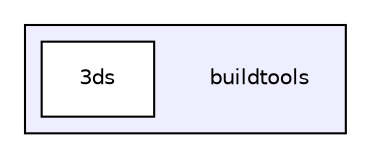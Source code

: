 digraph "buildtools" {
  compound=true
  node [ fontsize="10", fontname="Helvetica"];
  edge [ labelfontsize="10", labelfontname="Helvetica"];
  subgraph clusterdir_569de109683233de5eafd8b51de37f1d {
    graph [ bgcolor="#eeeeff", pencolor="black", label="" URL="dir_569de109683233de5eafd8b51de37f1d.html"];
    dir_569de109683233de5eafd8b51de37f1d [shape=plaintext label="buildtools"];
    dir_aeaca7a8ee88eda37b2f6dc63d48021d [shape=box label="3ds" color="black" fillcolor="white" style="filled" URL="dir_aeaca7a8ee88eda37b2f6dc63d48021d.html"];
  }
}
